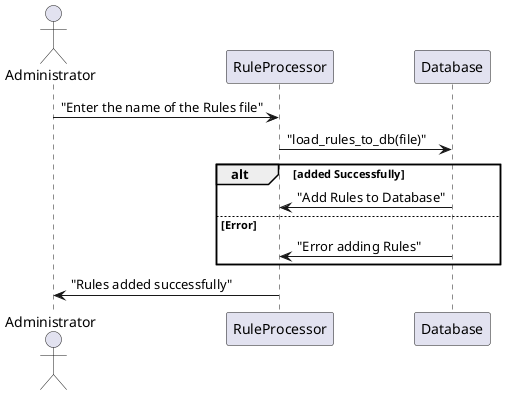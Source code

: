 @startuml sequence_diagram

actor Administrator
participant RuleProcessor


Administrator -> RuleProcessor : "Enter the name of the Rules file"
RuleProcessor -> Database : "load_rules_to_db(file)"
alt added Successfully
    Database -> RuleProcessor : "Add Rules to Database"
else Error
    Database -> RuleProcessor : "Error adding Rules"
end

RuleProcessor -> Administrator : "Rules added successfully"
@enduml
